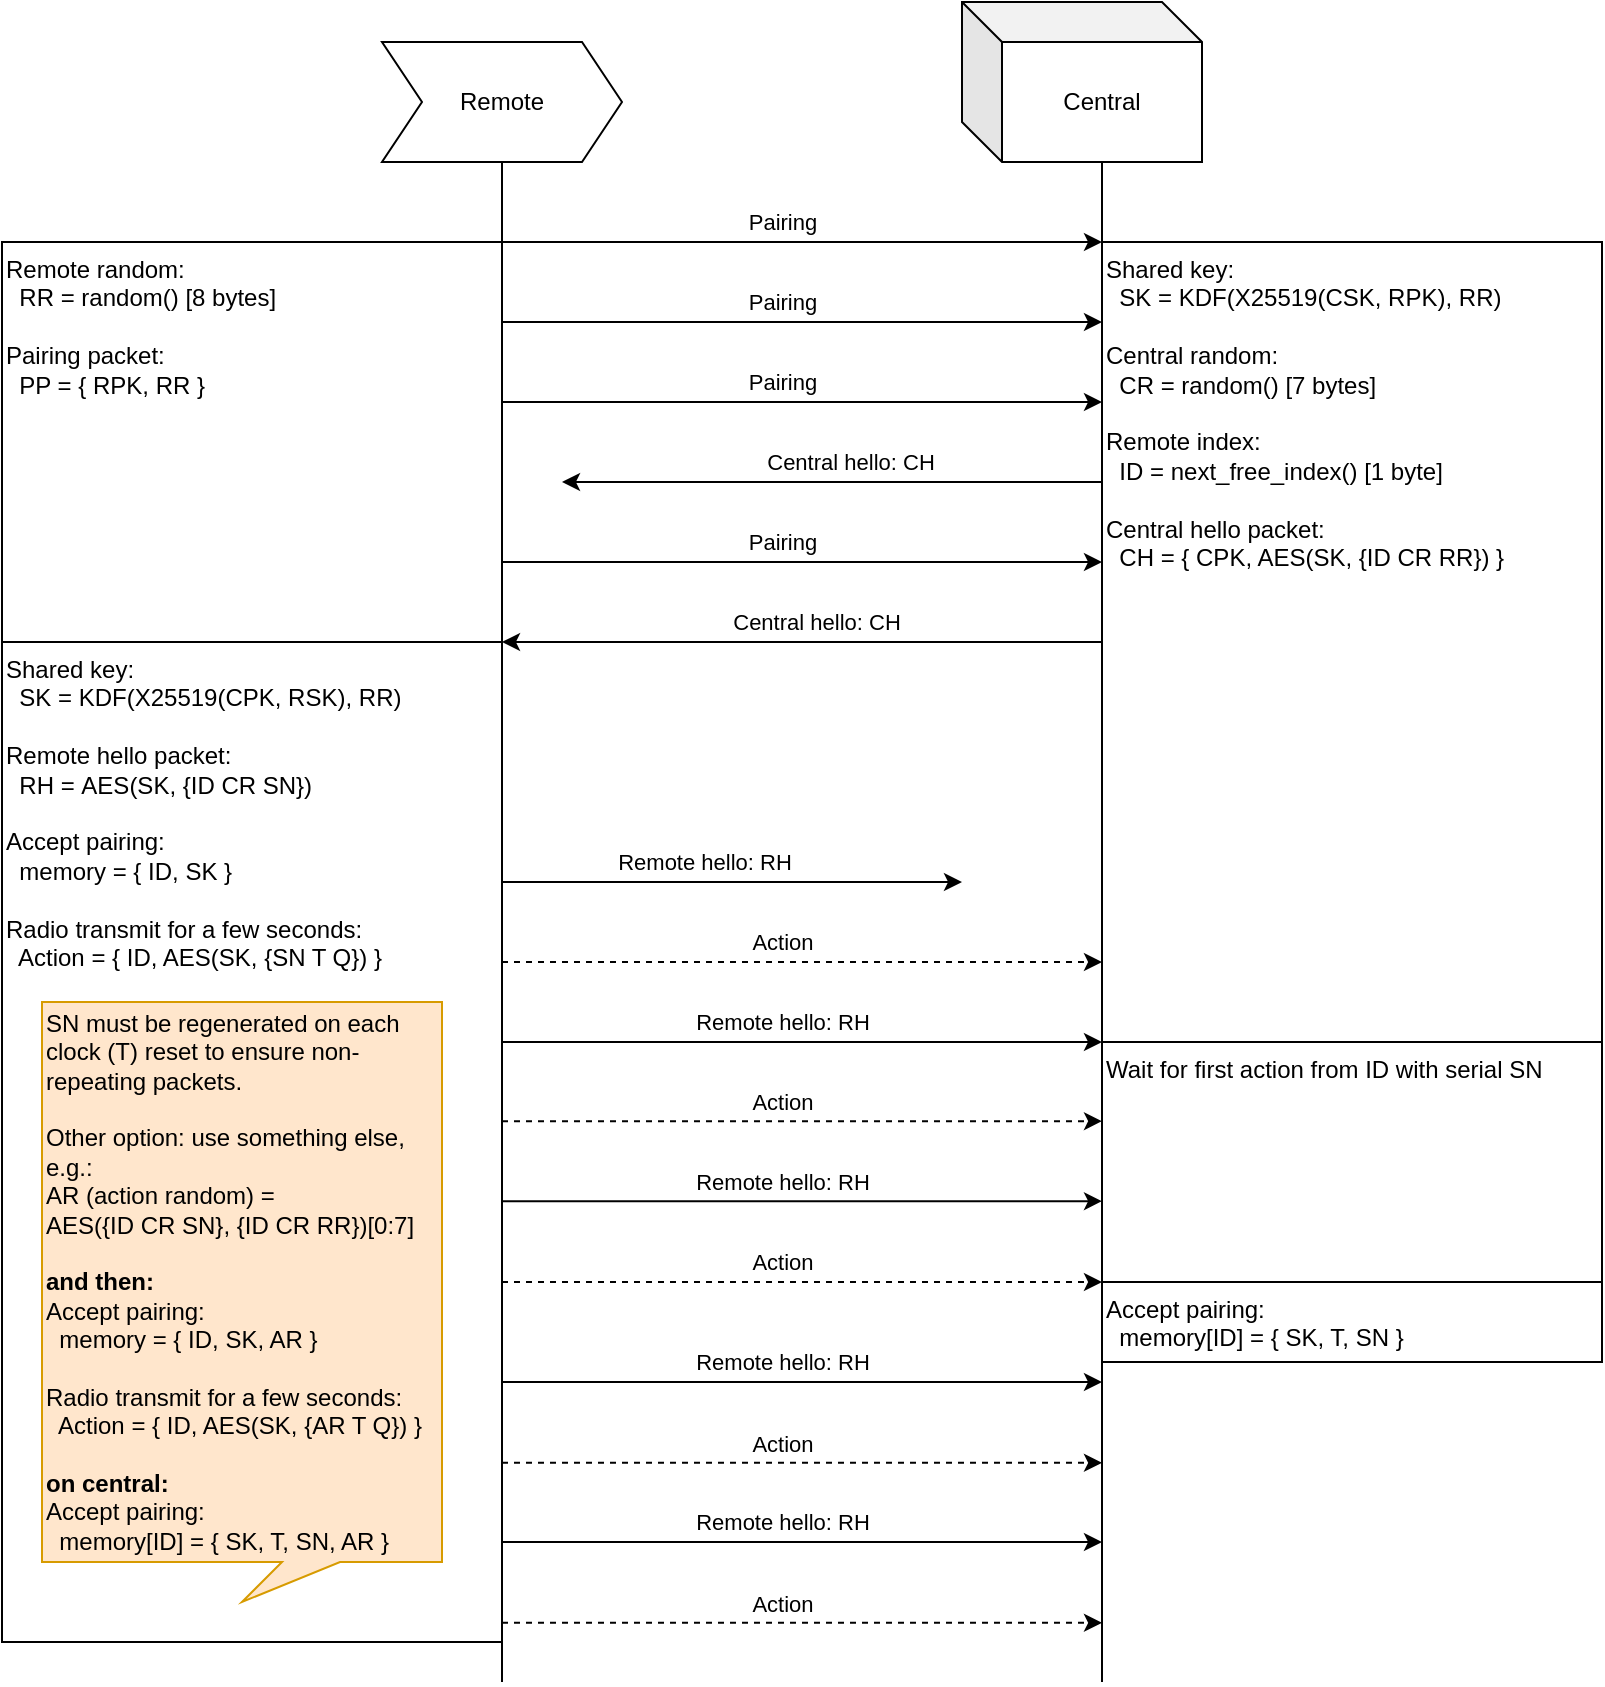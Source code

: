 <mxfile version="20.0.1" type="github">
  <diagram id="vdH0c-xZ-W6iA9BROo6P" name="Page-1">
    <mxGraphModel dx="1422" dy="877" grid="1" gridSize="10" guides="1" tooltips="1" connect="1" arrows="1" fold="1" page="1" pageScale="1" pageWidth="827" pageHeight="1169" math="0" shadow="0">
      <root>
        <mxCell id="0" />
        <mxCell id="1" parent="0" />
        <mxCell id="FENTOsaE2WCGUyI8QtAQ-1" value="Central" style="shape=cube;whiteSpace=wrap;html=1;boundedLbl=1;backgroundOutline=1;darkOpacity=0.05;darkOpacity2=0.1;" parent="1" vertex="1">
          <mxGeometry x="490" y="40" width="120" height="80" as="geometry" />
        </mxCell>
        <mxCell id="FENTOsaE2WCGUyI8QtAQ-3" value="" style="endArrow=none;html=1;rounded=0;entryX=0;entryY=0;entryDx=70;entryDy=80;entryPerimeter=0;" parent="1" target="FENTOsaE2WCGUyI8QtAQ-1" edge="1">
          <mxGeometry width="50" height="50" relative="1" as="geometry">
            <mxPoint x="560" y="880" as="sourcePoint" />
            <mxPoint x="490" y="430" as="targetPoint" />
          </mxGeometry>
        </mxCell>
        <mxCell id="FENTOsaE2WCGUyI8QtAQ-5" value="" style="endArrow=classic;html=1;rounded=0;" parent="1" edge="1">
          <mxGeometry width="50" height="50" relative="1" as="geometry">
            <mxPoint x="230" y="160" as="sourcePoint" />
            <mxPoint x="560" y="160" as="targetPoint" />
          </mxGeometry>
        </mxCell>
        <mxCell id="FENTOsaE2WCGUyI8QtAQ-6" value="Pairing" style="edgeLabel;html=1;align=center;verticalAlign=middle;resizable=0;points=[];" parent="FENTOsaE2WCGUyI8QtAQ-5" vertex="1" connectable="0">
          <mxGeometry x="0.121" y="-3" relative="1" as="geometry">
            <mxPoint x="-15" y="-13" as="offset" />
          </mxGeometry>
        </mxCell>
        <mxCell id="FENTOsaE2WCGUyI8QtAQ-13" value="" style="endArrow=classic;html=1;rounded=0;" parent="1" edge="1">
          <mxGeometry width="50" height="50" relative="1" as="geometry">
            <mxPoint x="560" y="280" as="sourcePoint" />
            <mxPoint x="290" y="280" as="targetPoint" />
          </mxGeometry>
        </mxCell>
        <mxCell id="FENTOsaE2WCGUyI8QtAQ-14" value="Central hello: CH" style="edgeLabel;html=1;align=center;verticalAlign=middle;resizable=0;points=[];" parent="FENTOsaE2WCGUyI8QtAQ-13" vertex="1" connectable="0">
          <mxGeometry x="0.121" y="-3" relative="1" as="geometry">
            <mxPoint x="25" y="-7" as="offset" />
          </mxGeometry>
        </mxCell>
        <mxCell id="FENTOsaE2WCGUyI8QtAQ-15" value="" style="endArrow=classic;html=1;rounded=0;" parent="1" edge="1">
          <mxGeometry width="50" height="50" relative="1" as="geometry">
            <mxPoint x="230" y="200" as="sourcePoint" />
            <mxPoint x="560" y="200" as="targetPoint" />
          </mxGeometry>
        </mxCell>
        <mxCell id="FENTOsaE2WCGUyI8QtAQ-16" value="Pairing" style="edgeLabel;html=1;align=center;verticalAlign=middle;resizable=0;points=[];" parent="FENTOsaE2WCGUyI8QtAQ-15" vertex="1" connectable="0">
          <mxGeometry x="0.121" y="-3" relative="1" as="geometry">
            <mxPoint x="-15" y="-13" as="offset" />
          </mxGeometry>
        </mxCell>
        <mxCell id="FENTOsaE2WCGUyI8QtAQ-19" value="" style="endArrow=classic;html=1;rounded=0;" parent="1" edge="1">
          <mxGeometry width="50" height="50" relative="1" as="geometry">
            <mxPoint x="230" y="240" as="sourcePoint" />
            <mxPoint x="560" y="240" as="targetPoint" />
          </mxGeometry>
        </mxCell>
        <mxCell id="FENTOsaE2WCGUyI8QtAQ-20" value="Pairing" style="edgeLabel;html=1;align=center;verticalAlign=middle;resizable=0;points=[];" parent="FENTOsaE2WCGUyI8QtAQ-19" vertex="1" connectable="0">
          <mxGeometry x="0.121" y="-3" relative="1" as="geometry">
            <mxPoint x="-15" y="-13" as="offset" />
          </mxGeometry>
        </mxCell>
        <mxCell id="FENTOsaE2WCGUyI8QtAQ-21" value="Shared key:&lt;br&gt;&amp;nbsp; SK = KDF(X25519(CSK, RPK), RR)&lt;br&gt;&lt;br&gt;Central random:&lt;br&gt;&amp;nbsp; CR = random() [7 bytes]&lt;br&gt;&lt;br&gt;Remote index:&lt;br&gt;&amp;nbsp; ID = next_free_index() [1 byte]&lt;br&gt;&lt;br&gt;Central hello packet:&lt;br&gt;&amp;nbsp; CH = { CPK, AES(SK, {ID CR RR}) }" style="rounded=0;whiteSpace=wrap;html=1;align=left;verticalAlign=top;" parent="1" vertex="1">
          <mxGeometry x="560" y="160" width="250" height="400" as="geometry" />
        </mxCell>
        <mxCell id="FENTOsaE2WCGUyI8QtAQ-22" value="" style="endArrow=classic;html=1;rounded=0;" parent="1" edge="1">
          <mxGeometry width="50" height="50" relative="1" as="geometry">
            <mxPoint x="230" y="320.0" as="sourcePoint" />
            <mxPoint x="560" y="320.0" as="targetPoint" />
          </mxGeometry>
        </mxCell>
        <mxCell id="FENTOsaE2WCGUyI8QtAQ-23" value="Pairing" style="edgeLabel;html=1;align=center;verticalAlign=middle;resizable=0;points=[];" parent="FENTOsaE2WCGUyI8QtAQ-22" vertex="1" connectable="0">
          <mxGeometry x="0.121" y="-3" relative="1" as="geometry">
            <mxPoint x="-15" y="-13" as="offset" />
          </mxGeometry>
        </mxCell>
        <mxCell id="FENTOsaE2WCGUyI8QtAQ-24" value="" style="shape=image;html=1;verticalAlign=top;verticalLabelPosition=bottom;labelBackgroundColor=#ffffff;imageAspect=0;aspect=fixed;image=https://cdn4.iconfinder.com/data/icons/basic-user-interface-elements/700/exit-delete-remove-close-x-128.png" parent="1" vertex="1">
          <mxGeometry x="280" y="270" width="20" height="20" as="geometry" />
        </mxCell>
        <mxCell id="FENTOsaE2WCGUyI8QtAQ-27" value="" style="endArrow=classic;html=1;rounded=0;entryX=1;entryY=1;entryDx=0;entryDy=0;" parent="1" target="FENTOsaE2WCGUyI8QtAQ-30" edge="1">
          <mxGeometry width="50" height="50" relative="1" as="geometry">
            <mxPoint x="560" y="360.0" as="sourcePoint" />
            <mxPoint x="230" y="360" as="targetPoint" />
          </mxGeometry>
        </mxCell>
        <mxCell id="FENTOsaE2WCGUyI8QtAQ-28" value="Central hello: CH" style="edgeLabel;html=1;align=center;verticalAlign=middle;resizable=0;points=[];" parent="FENTOsaE2WCGUyI8QtAQ-27" vertex="1" connectable="0">
          <mxGeometry x="0.121" y="-3" relative="1" as="geometry">
            <mxPoint x="25" y="-7" as="offset" />
          </mxGeometry>
        </mxCell>
        <mxCell id="FENTOsaE2WCGUyI8QtAQ-31" value="" style="endArrow=classic;html=1;rounded=0;" parent="1" edge="1">
          <mxGeometry width="50" height="50" relative="1" as="geometry">
            <mxPoint x="230" y="480" as="sourcePoint" />
            <mxPoint x="490" y="480" as="targetPoint" />
          </mxGeometry>
        </mxCell>
        <mxCell id="FENTOsaE2WCGUyI8QtAQ-32" value="Remote hello: RH" style="edgeLabel;html=1;align=center;verticalAlign=middle;resizable=0;points=[];" parent="FENTOsaE2WCGUyI8QtAQ-31" vertex="1" connectable="0">
          <mxGeometry x="0.121" y="-3" relative="1" as="geometry">
            <mxPoint x="-15" y="-13" as="offset" />
          </mxGeometry>
        </mxCell>
        <mxCell id="FENTOsaE2WCGUyI8QtAQ-35" value="" style="shape=image;html=1;verticalAlign=top;verticalLabelPosition=bottom;labelBackgroundColor=#ffffff;imageAspect=0;aspect=fixed;image=https://cdn4.iconfinder.com/data/icons/basic-user-interface-elements/700/exit-delete-remove-close-x-128.png" parent="1" vertex="1">
          <mxGeometry x="480" y="470" width="20" height="20" as="geometry" />
        </mxCell>
        <mxCell id="FENTOsaE2WCGUyI8QtAQ-36" value="" style="endArrow=classic;html=1;rounded=0;dashed=1;" parent="1" edge="1">
          <mxGeometry width="50" height="50" relative="1" as="geometry">
            <mxPoint x="230" y="520" as="sourcePoint" />
            <mxPoint x="560" y="520" as="targetPoint" />
          </mxGeometry>
        </mxCell>
        <mxCell id="FENTOsaE2WCGUyI8QtAQ-37" value="Action" style="edgeLabel;html=1;align=center;verticalAlign=middle;resizable=0;points=[];" parent="FENTOsaE2WCGUyI8QtAQ-36" vertex="1" connectable="0">
          <mxGeometry x="0.121" y="-3" relative="1" as="geometry">
            <mxPoint x="-15" y="-13" as="offset" />
          </mxGeometry>
        </mxCell>
        <mxCell id="FENTOsaE2WCGUyI8QtAQ-40" value="Wait for first action from ID with serial SN" style="rounded=0;whiteSpace=wrap;html=1;align=left;verticalAlign=top;" parent="1" vertex="1">
          <mxGeometry x="560" y="560" width="250" height="120" as="geometry" />
        </mxCell>
        <mxCell id="FENTOsaE2WCGUyI8QtAQ-41" value="" style="endArrow=classic;html=1;rounded=0;" parent="1" edge="1">
          <mxGeometry width="50" height="50" relative="1" as="geometry">
            <mxPoint x="230" y="560" as="sourcePoint" />
            <mxPoint x="560" y="560" as="targetPoint" />
          </mxGeometry>
        </mxCell>
        <mxCell id="FENTOsaE2WCGUyI8QtAQ-42" value="Remote hello: RH" style="edgeLabel;html=1;align=center;verticalAlign=middle;resizable=0;points=[];" parent="FENTOsaE2WCGUyI8QtAQ-41" vertex="1" connectable="0">
          <mxGeometry x="0.121" y="-3" relative="1" as="geometry">
            <mxPoint x="-15" y="-13" as="offset" />
          </mxGeometry>
        </mxCell>
        <mxCell id="FENTOsaE2WCGUyI8QtAQ-45" value="" style="endArrow=classic;html=1;rounded=0;dashed=1;" parent="1" edge="1">
          <mxGeometry width="50" height="50" relative="1" as="geometry">
            <mxPoint x="230" y="599.58" as="sourcePoint" />
            <mxPoint x="560" y="599.58" as="targetPoint" />
          </mxGeometry>
        </mxCell>
        <mxCell id="FENTOsaE2WCGUyI8QtAQ-46" value="Action" style="edgeLabel;html=1;align=center;verticalAlign=middle;resizable=0;points=[];" parent="FENTOsaE2WCGUyI8QtAQ-45" vertex="1" connectable="0">
          <mxGeometry x="0.121" y="-3" relative="1" as="geometry">
            <mxPoint x="-15" y="-13" as="offset" />
          </mxGeometry>
        </mxCell>
        <mxCell id="FENTOsaE2WCGUyI8QtAQ-47" value="" style="endArrow=classic;html=1;rounded=0;" parent="1" edge="1">
          <mxGeometry width="50" height="50" relative="1" as="geometry">
            <mxPoint x="230" y="639.58" as="sourcePoint" />
            <mxPoint x="560" y="639.58" as="targetPoint" />
          </mxGeometry>
        </mxCell>
        <mxCell id="FENTOsaE2WCGUyI8QtAQ-48" value="Remote hello: RH" style="edgeLabel;html=1;align=center;verticalAlign=middle;resizable=0;points=[];" parent="FENTOsaE2WCGUyI8QtAQ-47" vertex="1" connectable="0">
          <mxGeometry x="0.121" y="-3" relative="1" as="geometry">
            <mxPoint x="-15" y="-13" as="offset" />
          </mxGeometry>
        </mxCell>
        <mxCell id="FENTOsaE2WCGUyI8QtAQ-49" value="" style="endArrow=classic;html=1;rounded=0;dashed=1;" parent="1" edge="1">
          <mxGeometry width="50" height="50" relative="1" as="geometry">
            <mxPoint x="230" y="680.0" as="sourcePoint" />
            <mxPoint x="560" y="680.0" as="targetPoint" />
          </mxGeometry>
        </mxCell>
        <mxCell id="FENTOsaE2WCGUyI8QtAQ-50" value="Action" style="edgeLabel;html=1;align=center;verticalAlign=middle;resizable=0;points=[];" parent="FENTOsaE2WCGUyI8QtAQ-49" vertex="1" connectable="0">
          <mxGeometry x="0.121" y="-3" relative="1" as="geometry">
            <mxPoint x="-15" y="-13" as="offset" />
          </mxGeometry>
        </mxCell>
        <mxCell id="FENTOsaE2WCGUyI8QtAQ-51" value="Accept pairing:&lt;br&gt;&amp;nbsp; memory[ID] = { SK, T, SN }" style="rounded=0;whiteSpace=wrap;html=1;align=left;verticalAlign=top;" parent="1" vertex="1">
          <mxGeometry x="560" y="680" width="250" height="40" as="geometry" />
        </mxCell>
        <mxCell id="FENTOsaE2WCGUyI8QtAQ-52" value="" style="endArrow=classic;html=1;rounded=0;" parent="1" edge="1">
          <mxGeometry width="50" height="50" relative="1" as="geometry">
            <mxPoint x="230" y="730.0" as="sourcePoint" />
            <mxPoint x="560" y="730.0" as="targetPoint" />
          </mxGeometry>
        </mxCell>
        <mxCell id="FENTOsaE2WCGUyI8QtAQ-53" value="Remote hello: RH" style="edgeLabel;html=1;align=center;verticalAlign=middle;resizable=0;points=[];" parent="FENTOsaE2WCGUyI8QtAQ-52" vertex="1" connectable="0">
          <mxGeometry x="0.121" y="-3" relative="1" as="geometry">
            <mxPoint x="-15" y="-13" as="offset" />
          </mxGeometry>
        </mxCell>
        <mxCell id="FENTOsaE2WCGUyI8QtAQ-54" value="" style="endArrow=classic;html=1;rounded=0;dashed=1;" parent="1" edge="1">
          <mxGeometry width="50" height="50" relative="1" as="geometry">
            <mxPoint x="230" y="770.42" as="sourcePoint" />
            <mxPoint x="560" y="770.42" as="targetPoint" />
          </mxGeometry>
        </mxCell>
        <mxCell id="FENTOsaE2WCGUyI8QtAQ-55" value="Action" style="edgeLabel;html=1;align=center;verticalAlign=middle;resizable=0;points=[];" parent="FENTOsaE2WCGUyI8QtAQ-54" vertex="1" connectable="0">
          <mxGeometry x="0.121" y="-3" relative="1" as="geometry">
            <mxPoint x="-15" y="-13" as="offset" />
          </mxGeometry>
        </mxCell>
        <mxCell id="FENTOsaE2WCGUyI8QtAQ-2" value="Remote" style="shape=step;perimeter=stepPerimeter;whiteSpace=wrap;html=1;fixedSize=1;" parent="1" vertex="1">
          <mxGeometry x="200" y="60" width="120" height="60" as="geometry" />
        </mxCell>
        <mxCell id="FENTOsaE2WCGUyI8QtAQ-4" value="" style="endArrow=none;html=1;rounded=0;entryX=0.5;entryY=1;entryDx=0;entryDy=0;" parent="1" target="FENTOsaE2WCGUyI8QtAQ-2" edge="1">
          <mxGeometry width="50" height="50" relative="1" as="geometry">
            <mxPoint x="260" y="880" as="sourcePoint" />
            <mxPoint x="520" y="430" as="targetPoint" />
          </mxGeometry>
        </mxCell>
        <mxCell id="FENTOsaE2WCGUyI8QtAQ-30" value="Remote random:&lt;br&gt;&amp;nbsp; RR = random() [8 bytes]&lt;br&gt;&lt;br&gt;Pairing packet:&lt;br&gt;&amp;nbsp; PP = { RPK, RR }" style="rounded=0;whiteSpace=wrap;html=1;align=left;verticalAlign=top;" parent="1" vertex="1">
          <mxGeometry x="10" y="160" width="250" height="200" as="geometry" />
        </mxCell>
        <mxCell id="FENTOsaE2WCGUyI8QtAQ-56" value="" style="endArrow=classic;html=1;rounded=0;" parent="1" edge="1">
          <mxGeometry width="50" height="50" relative="1" as="geometry">
            <mxPoint x="230" y="810" as="sourcePoint" />
            <mxPoint x="560" y="810" as="targetPoint" />
          </mxGeometry>
        </mxCell>
        <mxCell id="FENTOsaE2WCGUyI8QtAQ-57" value="Remote hello: RH" style="edgeLabel;html=1;align=center;verticalAlign=middle;resizable=0;points=[];" parent="FENTOsaE2WCGUyI8QtAQ-56" vertex="1" connectable="0">
          <mxGeometry x="0.121" y="-3" relative="1" as="geometry">
            <mxPoint x="-15" y="-13" as="offset" />
          </mxGeometry>
        </mxCell>
        <mxCell id="FENTOsaE2WCGUyI8QtAQ-58" value="" style="endArrow=classic;html=1;rounded=0;dashed=1;" parent="1" edge="1">
          <mxGeometry width="50" height="50" relative="1" as="geometry">
            <mxPoint x="230" y="850.42" as="sourcePoint" />
            <mxPoint x="560" y="850.42" as="targetPoint" />
          </mxGeometry>
        </mxCell>
        <mxCell id="FENTOsaE2WCGUyI8QtAQ-59" value="Action" style="edgeLabel;html=1;align=center;verticalAlign=middle;resizable=0;points=[];" parent="FENTOsaE2WCGUyI8QtAQ-58" vertex="1" connectable="0">
          <mxGeometry x="0.121" y="-3" relative="1" as="geometry">
            <mxPoint x="-15" y="-13" as="offset" />
          </mxGeometry>
        </mxCell>
        <mxCell id="FENTOsaE2WCGUyI8QtAQ-29" value="Shared key:&lt;br&gt;&amp;nbsp; SK = KDF(X25519(CPK, RSK), RR)&lt;br&gt;&lt;br&gt;Remote hello packet:&lt;br&gt;&amp;nbsp; RH =&amp;nbsp;AES(SK, {ID CR SN})&lt;br&gt;&lt;br&gt;Accept pairing:&lt;br&gt;&amp;nbsp; memory = { ID, SK }&lt;br&gt;&lt;br&gt;Radio transmit for a few seconds:&lt;br&gt;&amp;nbsp; Action = { ID, AES(SK, {SN T Q}) }" style="rounded=0;whiteSpace=wrap;html=1;align=left;verticalAlign=top;" parent="1" vertex="1">
          <mxGeometry x="10" y="360" width="250" height="500" as="geometry" />
        </mxCell>
        <mxCell id="Zcq1oVJiTlp6bigTHLSe-1" value="&lt;div&gt;SN must be regenerated on each clock (T) reset to ensure non-repeating packets.&lt;/div&gt;&lt;div&gt;&lt;br&gt;&lt;/div&gt;&lt;div&gt;Other option: use something else, e.g.:&lt;/div&gt;&lt;div&gt;AR (action random) =&lt;/div&gt;&lt;div&gt;AES({ID CR SN}, {ID CR RR})[0:7]&lt;/div&gt;&lt;div&gt;&lt;br&gt;&lt;/div&gt;&lt;div&gt;&lt;b&gt;and then:&lt;/b&gt;&lt;/div&gt;&lt;div&gt;Accept pairing:&lt;br&gt;&amp;nbsp; memory = { ID, SK, AR }&lt;br&gt;&lt;br&gt;Radio transmit for a few seconds:&lt;br&gt;&amp;nbsp; Action = { ID, AES(SK, {AR T Q}) }&lt;/div&gt;&lt;div&gt;&lt;br&gt;&lt;/div&gt;&lt;div&gt;&lt;b&gt;on central:&lt;/b&gt;&lt;br&gt;&lt;/div&gt;&lt;div&gt;Accept pairing:&lt;br&gt;&amp;nbsp; memory[ID] = { SK, T, SN, AR }&lt;/div&gt;" style="shape=callout;whiteSpace=wrap;html=1;perimeter=calloutPerimeter;rotation=0;size=20;position=0.6;base=29;align=left;fillColor=#ffe6cc;strokeColor=#d79b00;" vertex="1" parent="1">
          <mxGeometry x="30" y="540" width="200" height="300" as="geometry" />
        </mxCell>
      </root>
    </mxGraphModel>
  </diagram>
</mxfile>

